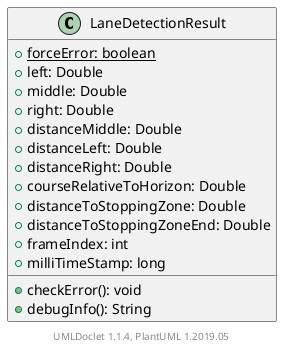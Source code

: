 @startuml

    class LaneDetectionResult [[LaneDetectionResult.html]] {
        {static} +forceError: boolean
        +left: Double
        +middle: Double
        +right: Double
        +distanceMiddle: Double
        +distanceLeft: Double
        +distanceRight: Double
        +courseRelativeToHorizon: Double
        +distanceToStoppingZone: Double
        +distanceToStoppingZoneEnd: Double
        +frameIndex: int
        +milliTimeStamp: long
        +checkError(): void
        +debugInfo(): String
    }


    center footer UMLDoclet 1.1.4, PlantUML 1.2019.05
@enduml
